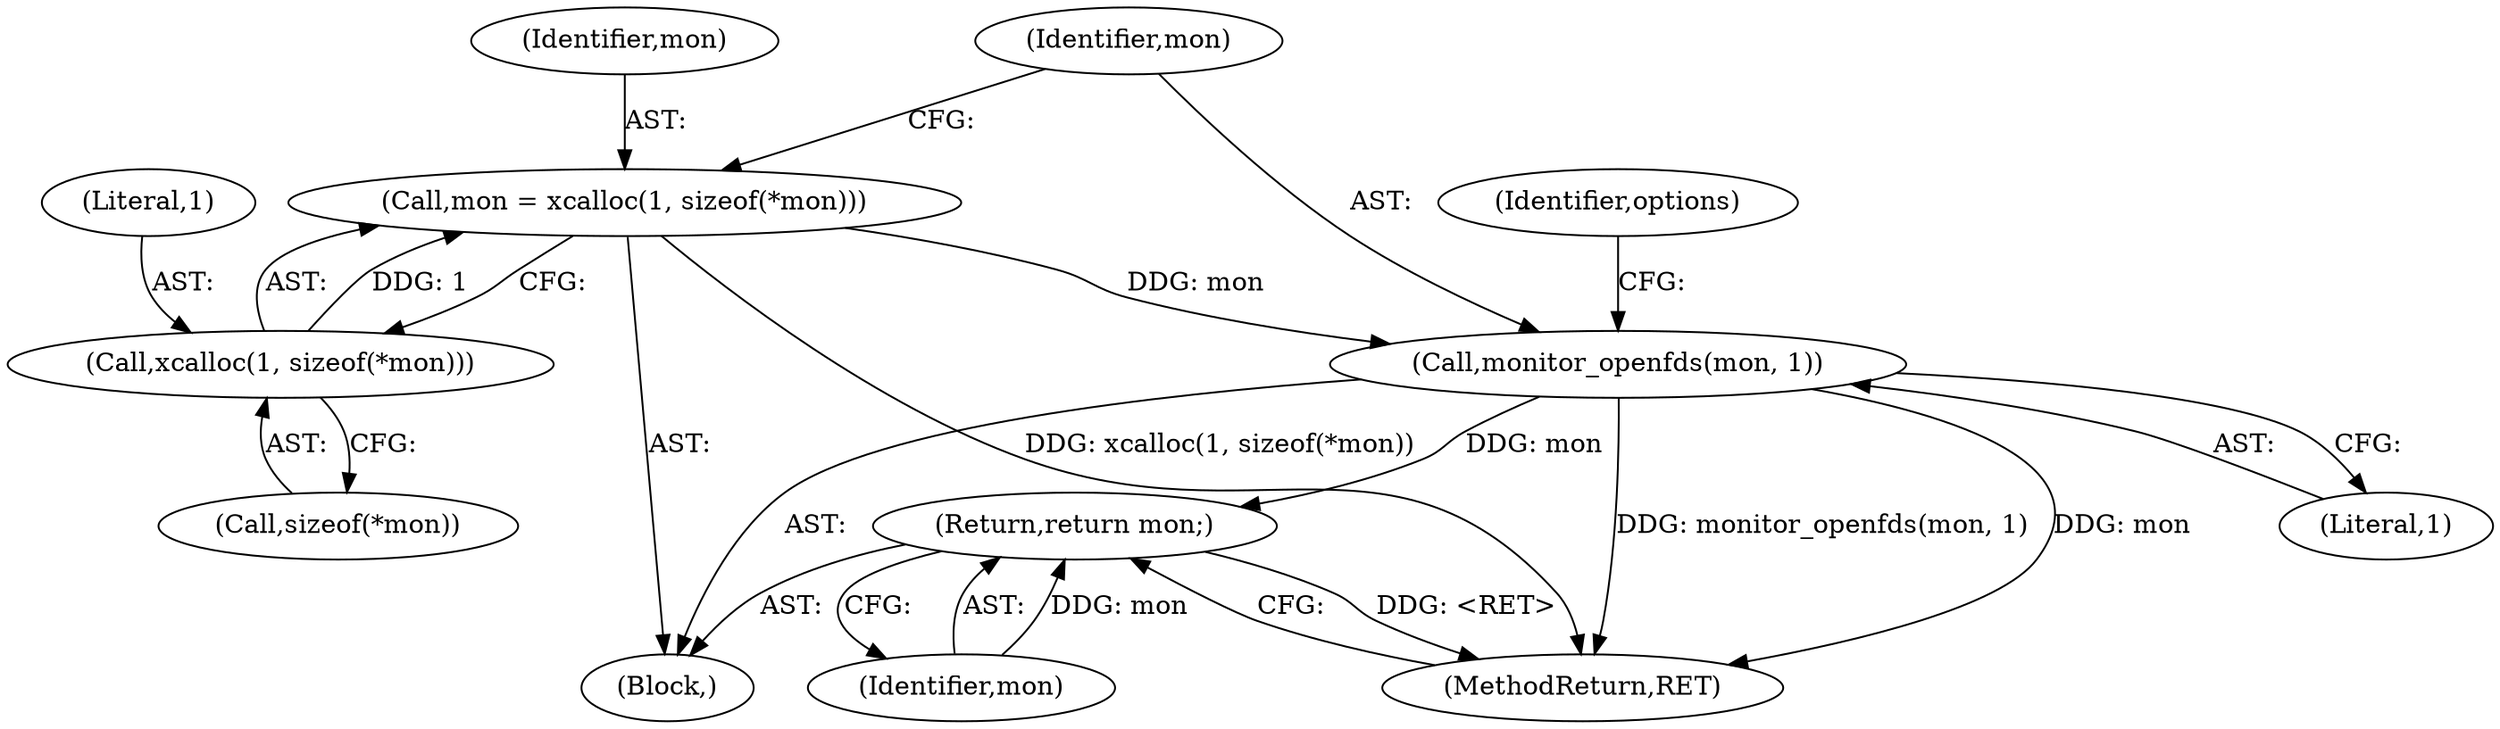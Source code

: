 digraph "0_src_3095060f479b86288e31c79ecbc5131a66bcd2f9_1@API" {
"1000111" [label="(Call,mon = xcalloc(1, sizeof(*mon)))"];
"1000113" [label="(Call,xcalloc(1, sizeof(*mon)))"];
"1000118" [label="(Call,monitor_openfds(mon, 1))"];
"1000155" [label="(Return,return mon;)"];
"1000115" [label="(Call,sizeof(*mon))"];
"1000157" [label="(MethodReturn,RET)"];
"1000155" [label="(Return,return mon;)"];
"1000111" [label="(Call,mon = xcalloc(1, sizeof(*mon)))"];
"1000114" [label="(Literal,1)"];
"1000112" [label="(Identifier,mon)"];
"1000105" [label="(Block,)"];
"1000113" [label="(Call,xcalloc(1, sizeof(*mon)))"];
"1000120" [label="(Literal,1)"];
"1000156" [label="(Identifier,mon)"];
"1000119" [label="(Identifier,mon)"];
"1000118" [label="(Call,monitor_openfds(mon, 1))"];
"1000123" [label="(Identifier,options)"];
"1000111" -> "1000105"  [label="AST: "];
"1000111" -> "1000113"  [label="CFG: "];
"1000112" -> "1000111"  [label="AST: "];
"1000113" -> "1000111"  [label="AST: "];
"1000119" -> "1000111"  [label="CFG: "];
"1000111" -> "1000157"  [label="DDG: xcalloc(1, sizeof(*mon))"];
"1000113" -> "1000111"  [label="DDG: 1"];
"1000111" -> "1000118"  [label="DDG: mon"];
"1000113" -> "1000115"  [label="CFG: "];
"1000114" -> "1000113"  [label="AST: "];
"1000115" -> "1000113"  [label="AST: "];
"1000118" -> "1000105"  [label="AST: "];
"1000118" -> "1000120"  [label="CFG: "];
"1000119" -> "1000118"  [label="AST: "];
"1000120" -> "1000118"  [label="AST: "];
"1000123" -> "1000118"  [label="CFG: "];
"1000118" -> "1000157"  [label="DDG: monitor_openfds(mon, 1)"];
"1000118" -> "1000157"  [label="DDG: mon"];
"1000118" -> "1000155"  [label="DDG: mon"];
"1000155" -> "1000105"  [label="AST: "];
"1000155" -> "1000156"  [label="CFG: "];
"1000156" -> "1000155"  [label="AST: "];
"1000157" -> "1000155"  [label="CFG: "];
"1000155" -> "1000157"  [label="DDG: <RET>"];
"1000156" -> "1000155"  [label="DDG: mon"];
}
